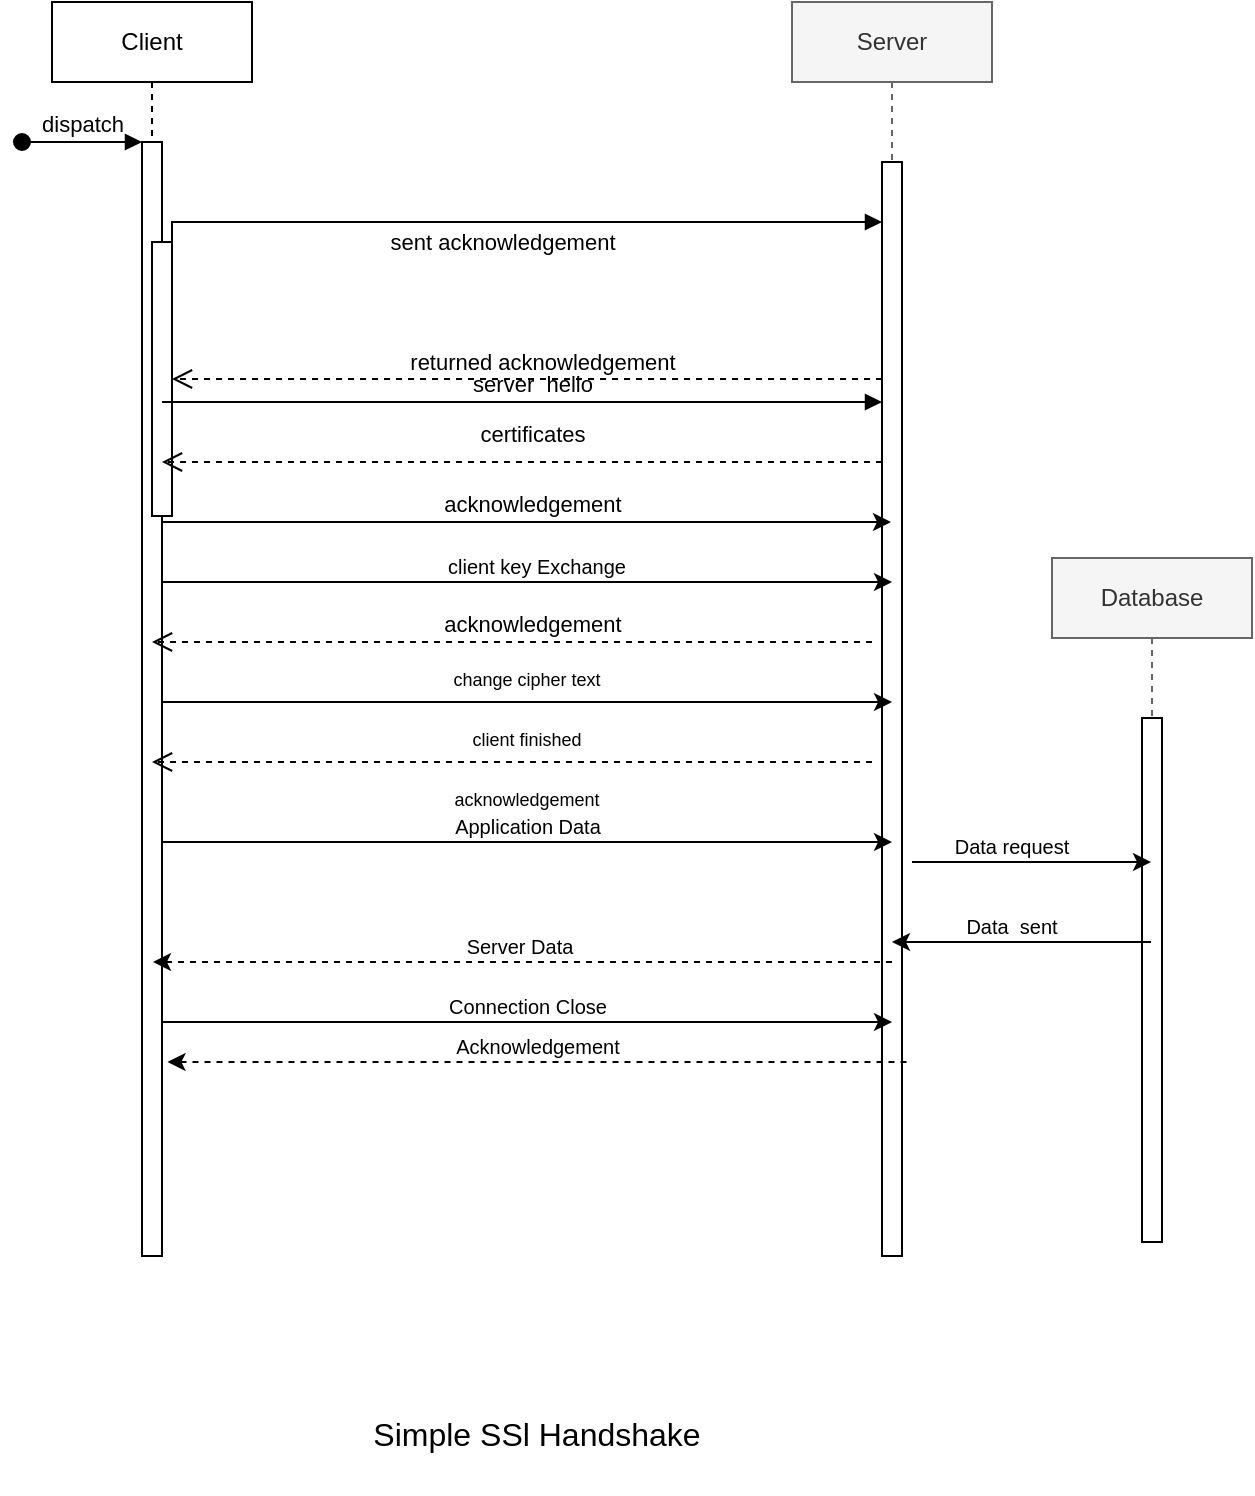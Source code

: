 <mxfile version="21.7.5" type="device">
  <diagram name="Page-1" id="2YBvvXClWsGukQMizWep">
    <mxGraphModel dx="1035" dy="525" grid="1" gridSize="9" guides="1" tooltips="1" connect="1" arrows="1" fold="1" page="1" pageScale="1" pageWidth="850" pageHeight="1100" math="0" shadow="0">
      <root>
        <mxCell id="0" />
        <mxCell id="1" parent="0" />
        <mxCell id="aM9ryv3xv72pqoxQDRHE-1" value="Client" style="shape=umlLifeline;perimeter=lifelinePerimeter;whiteSpace=wrap;html=1;container=0;dropTarget=0;collapsible=0;recursiveResize=0;outlineConnect=0;portConstraint=eastwest;newEdgeStyle={&quot;edgeStyle&quot;:&quot;elbowEdgeStyle&quot;,&quot;elbow&quot;:&quot;vertical&quot;,&quot;curved&quot;:0,&quot;rounded&quot;:0};" parent="1" vertex="1">
          <mxGeometry x="130" y="154" width="100" height="627" as="geometry" />
        </mxCell>
        <mxCell id="aM9ryv3xv72pqoxQDRHE-2" value="" style="html=1;points=[];perimeter=orthogonalPerimeter;outlineConnect=0;targetShapes=umlLifeline;portConstraint=eastwest;newEdgeStyle={&quot;edgeStyle&quot;:&quot;elbowEdgeStyle&quot;,&quot;elbow&quot;:&quot;vertical&quot;,&quot;curved&quot;:0,&quot;rounded&quot;:0};" parent="aM9ryv3xv72pqoxQDRHE-1" vertex="1">
          <mxGeometry x="45" y="70" width="10" height="557" as="geometry" />
        </mxCell>
        <mxCell id="aM9ryv3xv72pqoxQDRHE-3" value="dispatch" style="html=1;verticalAlign=bottom;startArrow=oval;endArrow=block;startSize=8;edgeStyle=elbowEdgeStyle;elbow=vertical;curved=0;rounded=0;" parent="aM9ryv3xv72pqoxQDRHE-1" target="aM9ryv3xv72pqoxQDRHE-2" edge="1">
          <mxGeometry relative="1" as="geometry">
            <mxPoint x="-15" y="70" as="sourcePoint" />
          </mxGeometry>
        </mxCell>
        <mxCell id="aM9ryv3xv72pqoxQDRHE-4" value="" style="html=1;points=[];perimeter=orthogonalPerimeter;outlineConnect=0;targetShapes=umlLifeline;portConstraint=eastwest;newEdgeStyle={&quot;edgeStyle&quot;:&quot;elbowEdgeStyle&quot;,&quot;elbow&quot;:&quot;vertical&quot;,&quot;curved&quot;:0,&quot;rounded&quot;:0};" parent="aM9ryv3xv72pqoxQDRHE-1" vertex="1">
          <mxGeometry x="50" y="120" width="10" height="137" as="geometry" />
        </mxCell>
        <mxCell id="aM9ryv3xv72pqoxQDRHE-5" value="Server" style="shape=umlLifeline;perimeter=lifelinePerimeter;whiteSpace=wrap;html=1;container=0;dropTarget=0;collapsible=0;recursiveResize=0;outlineConnect=0;portConstraint=eastwest;newEdgeStyle={&quot;edgeStyle&quot;:&quot;elbowEdgeStyle&quot;,&quot;elbow&quot;:&quot;vertical&quot;,&quot;curved&quot;:0,&quot;rounded&quot;:0};fillColor=#f5f5f5;strokeColor=#666666;fontColor=#333333;" parent="1" vertex="1">
          <mxGeometry x="500" y="154" width="100" height="627" as="geometry" />
        </mxCell>
        <mxCell id="aM9ryv3xv72pqoxQDRHE-6" value="" style="html=1;points=[];perimeter=orthogonalPerimeter;outlineConnect=0;targetShapes=umlLifeline;portConstraint=eastwest;newEdgeStyle={&quot;edgeStyle&quot;:&quot;elbowEdgeStyle&quot;,&quot;elbow&quot;:&quot;vertical&quot;,&quot;curved&quot;:0,&quot;rounded&quot;:0};" parent="aM9ryv3xv72pqoxQDRHE-5" vertex="1">
          <mxGeometry x="45" y="80" width="10" height="547" as="geometry" />
        </mxCell>
        <mxCell id="aM9ryv3xv72pqoxQDRHE-7" value="server&amp;nbsp; hello" style="html=1;verticalAlign=bottom;endArrow=block;edgeStyle=elbowEdgeStyle;elbow=horizontal;curved=0;rounded=0;" parent="1" source="aM9ryv3xv72pqoxQDRHE-2" target="aM9ryv3xv72pqoxQDRHE-6" edge="1">
          <mxGeometry x="0.028" relative="1" as="geometry">
            <mxPoint x="195" y="234" as="sourcePoint" />
            <Array as="points">
              <mxPoint x="370" y="354" />
            </Array>
            <mxPoint as="offset" />
          </mxGeometry>
        </mxCell>
        <mxCell id="aM9ryv3xv72pqoxQDRHE-8" value="certificates" style="html=1;verticalAlign=bottom;endArrow=open;dashed=1;endSize=8;edgeStyle=elbowEdgeStyle;elbow=vertical;curved=0;rounded=0;" parent="1" source="aM9ryv3xv72pqoxQDRHE-6" target="aM9ryv3xv72pqoxQDRHE-2" edge="1">
          <mxGeometry x="-0.029" y="-5" relative="1" as="geometry">
            <mxPoint x="195" y="309" as="targetPoint" />
            <Array as="points">
              <mxPoint x="190" y="384" />
            </Array>
            <mxPoint as="offset" />
          </mxGeometry>
        </mxCell>
        <mxCell id="1_ZQMiGHFUYt3WeTWLkC-4" value="" style="endArrow=classic;html=1;rounded=0;" edge="1" parent="1" source="aM9ryv3xv72pqoxQDRHE-2" target="aM9ryv3xv72pqoxQDRHE-5">
          <mxGeometry width="50" height="50" relative="1" as="geometry">
            <mxPoint x="300" y="444" as="sourcePoint" />
            <mxPoint x="240.0" y="424" as="targetPoint" />
            <Array as="points">
              <mxPoint x="360" y="414" />
            </Array>
          </mxGeometry>
        </mxCell>
        <mxCell id="1_ZQMiGHFUYt3WeTWLkC-6" style="edgeStyle=orthogonalEdgeStyle;rounded=0;orthogonalLoop=1;jettySize=auto;html=1;exitX=0.5;exitY=1;exitDx=0;exitDy=0;" edge="1" parent="1">
          <mxGeometry relative="1" as="geometry">
            <mxPoint x="380" y="434" as="sourcePoint" />
            <mxPoint x="380" y="434" as="targetPoint" />
          </mxGeometry>
        </mxCell>
        <mxCell id="1_ZQMiGHFUYt3WeTWLkC-7" value="acknowledgement" style="html=1;verticalAlign=bottom;endArrow=open;dashed=1;endSize=8;edgeStyle=elbowEdgeStyle;elbow=vertical;curved=0;rounded=0;" edge="1" parent="1">
          <mxGeometry x="-0.056" y="-60" relative="1" as="geometry">
            <mxPoint x="180" y="474" as="targetPoint" />
            <Array as="points">
              <mxPoint x="185" y="474" />
            </Array>
            <mxPoint x="540" y="474" as="sourcePoint" />
            <mxPoint as="offset" />
          </mxGeometry>
        </mxCell>
        <mxCell id="1_ZQMiGHFUYt3WeTWLkC-8" value="change cipher text" style="text;strokeColor=none;align=center;fillColor=none;html=1;verticalAlign=middle;whiteSpace=wrap;rounded=0;fontSize=9;" vertex="1" parent="1">
          <mxGeometry x="315" y="454" width="105" height="77" as="geometry" />
        </mxCell>
        <mxCell id="1_ZQMiGHFUYt3WeTWLkC-9" value="" style="endArrow=classic;html=1;rounded=0;" edge="1" parent="1">
          <mxGeometry width="50" height="50" relative="1" as="geometry">
            <mxPoint x="185" y="444" as="sourcePoint" />
            <mxPoint x="550" y="444" as="targetPoint" />
            <Array as="points" />
          </mxGeometry>
        </mxCell>
        <mxCell id="1_ZQMiGHFUYt3WeTWLkC-10" value="client key Exchange" style="text;strokeColor=none;align=center;fillColor=none;html=1;verticalAlign=top;whiteSpace=wrap;rounded=0;fontSize=10;" vertex="1" parent="1">
          <mxGeometry x="320" y="424" width="105" height="87" as="geometry" />
        </mxCell>
        <mxCell id="1_ZQMiGHFUYt3WeTWLkC-11" value="" style="endArrow=classic;html=1;rounded=0;" edge="1" parent="1">
          <mxGeometry width="50" height="50" relative="1" as="geometry">
            <mxPoint x="185" y="504" as="sourcePoint" />
            <mxPoint x="550" y="504" as="targetPoint" />
            <Array as="points" />
          </mxGeometry>
        </mxCell>
        <mxCell id="1_ZQMiGHFUYt3WeTWLkC-12" value="client finished" style="text;strokeColor=none;align=center;fillColor=none;html=1;verticalAlign=middle;whiteSpace=wrap;rounded=0;fontSize=9;" vertex="1" parent="1">
          <mxGeometry x="315" y="484" width="105" height="77" as="geometry" />
        </mxCell>
        <mxCell id="1_ZQMiGHFUYt3WeTWLkC-13" value="acknowledgement" style="html=1;verticalAlign=bottom;endArrow=open;dashed=1;endSize=8;edgeStyle=elbowEdgeStyle;elbow=vertical;curved=0;rounded=0;" edge="1" parent="1">
          <mxGeometry x="-0.056" y="-60" relative="1" as="geometry">
            <mxPoint x="180" y="534" as="targetPoint" />
            <Array as="points">
              <mxPoint x="185" y="534" />
            </Array>
            <mxPoint x="540" y="534" as="sourcePoint" />
            <mxPoint as="offset" />
          </mxGeometry>
        </mxCell>
        <mxCell id="1_ZQMiGHFUYt3WeTWLkC-14" value="acknowledgement" style="text;strokeColor=none;align=center;fillColor=none;html=1;verticalAlign=middle;whiteSpace=wrap;rounded=0;fontSize=9;" vertex="1" parent="1">
          <mxGeometry x="315" y="514" width="105" height="77" as="geometry" />
        </mxCell>
        <mxCell id="1_ZQMiGHFUYt3WeTWLkC-16" value="" style="endArrow=classic;html=1;rounded=0;" edge="1" parent="1">
          <mxGeometry width="50" height="50" relative="1" as="geometry">
            <mxPoint x="185" y="574" as="sourcePoint" />
            <mxPoint x="550" y="574" as="targetPoint" />
            <Array as="points" />
          </mxGeometry>
        </mxCell>
        <mxCell id="1_ZQMiGHFUYt3WeTWLkC-17" value="Application Data" style="text;strokeColor=none;align=center;fillColor=none;html=1;verticalAlign=top;whiteSpace=wrap;rounded=0;fontSize=10;" vertex="1" parent="1">
          <mxGeometry x="323.75" y="554" width="87.5" height="87" as="geometry" />
        </mxCell>
        <mxCell id="1_ZQMiGHFUYt3WeTWLkC-18" value="Database" style="shape=umlLifeline;perimeter=lifelinePerimeter;whiteSpace=wrap;html=1;container=0;dropTarget=0;collapsible=0;recursiveResize=0;outlineConnect=0;portConstraint=eastwest;newEdgeStyle={&quot;edgeStyle&quot;:&quot;elbowEdgeStyle&quot;,&quot;elbow&quot;:&quot;vertical&quot;,&quot;curved&quot;:0,&quot;rounded&quot;:0};fillColor=#f5f5f5;strokeColor=#666666;fontColor=#333333;" vertex="1" parent="1">
          <mxGeometry x="630" y="432" width="100" height="342" as="geometry" />
        </mxCell>
        <mxCell id="1_ZQMiGHFUYt3WeTWLkC-19" value="" style="html=1;points=[];perimeter=orthogonalPerimeter;outlineConnect=0;targetShapes=umlLifeline;portConstraint=eastwest;newEdgeStyle={&quot;edgeStyle&quot;:&quot;elbowEdgeStyle&quot;,&quot;elbow&quot;:&quot;vertical&quot;,&quot;curved&quot;:0,&quot;rounded&quot;:0};" vertex="1" parent="1_ZQMiGHFUYt3WeTWLkC-18">
          <mxGeometry x="45" y="80" width="10" height="262" as="geometry" />
        </mxCell>
        <mxCell id="1_ZQMiGHFUYt3WeTWLkC-20" value="" style="endArrow=classic;html=1;rounded=0;" edge="1" parent="1">
          <mxGeometry width="50" height="50" relative="1" as="geometry">
            <mxPoint x="560" y="584" as="sourcePoint" />
            <mxPoint x="679.5" y="584" as="targetPoint" />
            <Array as="points">
              <mxPoint x="590" y="584" />
              <mxPoint x="620" y="584" />
            </Array>
          </mxGeometry>
        </mxCell>
        <mxCell id="1_ZQMiGHFUYt3WeTWLkC-21" value="" style="edgeStyle=none;orthogonalLoop=1;jettySize=auto;html=1;rounded=0;" edge="1" parent="1" source="1_ZQMiGHFUYt3WeTWLkC-18" target="aM9ryv3xv72pqoxQDRHE-5">
          <mxGeometry width="80" relative="1" as="geometry">
            <mxPoint x="620" y="644" as="sourcePoint" />
            <mxPoint x="640" y="634" as="targetPoint" />
            <Array as="points">
              <mxPoint x="620" y="624" />
            </Array>
          </mxGeometry>
        </mxCell>
        <mxCell id="1_ZQMiGHFUYt3WeTWLkC-22" value="Data request" style="text;strokeColor=none;align=center;fillColor=none;html=1;verticalAlign=top;whiteSpace=wrap;rounded=0;fontSize=10;" vertex="1" parent="1">
          <mxGeometry x="550" y="564" width="120" height="87" as="geometry" />
        </mxCell>
        <mxCell id="1_ZQMiGHFUYt3WeTWLkC-23" value="Data&amp;nbsp; sent" style="text;strokeColor=none;align=center;fillColor=none;html=1;verticalAlign=top;whiteSpace=wrap;rounded=0;fontSize=10;" vertex="1" parent="1">
          <mxGeometry x="550" y="604" width="120" height="87" as="geometry" />
        </mxCell>
        <mxCell id="1_ZQMiGHFUYt3WeTWLkC-24" value="" style="endArrow=classic;rounded=0;html=1;dashed=1;" edge="1" parent="1">
          <mxGeometry width="50" height="50" relative="1" as="geometry">
            <mxPoint x="550" y="634" as="sourcePoint" />
            <mxPoint x="180.5" y="634" as="targetPoint" />
          </mxGeometry>
        </mxCell>
        <mxCell id="1_ZQMiGHFUYt3WeTWLkC-25" value="Server Data" style="text;strokeColor=none;align=center;fillColor=none;html=1;verticalAlign=top;whiteSpace=wrap;rounded=0;fontSize=10;" vertex="1" parent="1">
          <mxGeometry x="320" y="614" width="87.5" height="87" as="geometry" />
        </mxCell>
        <mxCell id="1_ZQMiGHFUYt3WeTWLkC-28" value="" style="endArrow=classic;html=1;rounded=0;" edge="1" parent="1">
          <mxGeometry width="50" height="50" relative="1" as="geometry">
            <mxPoint x="185" y="664" as="sourcePoint" />
            <mxPoint x="550" y="664" as="targetPoint" />
            <Array as="points" />
          </mxGeometry>
        </mxCell>
        <mxCell id="1_ZQMiGHFUYt3WeTWLkC-29" value="Connection Close" style="text;strokeColor=none;align=center;fillColor=none;html=1;verticalAlign=top;whiteSpace=wrap;rounded=0;fontSize=10;" vertex="1" parent="1">
          <mxGeometry x="323.75" y="644" width="87.5" height="87" as="geometry" />
        </mxCell>
        <mxCell id="1_ZQMiGHFUYt3WeTWLkC-30" value="" style="endArrow=classic;rounded=0;html=1;dashed=1;" edge="1" parent="1">
          <mxGeometry width="50" height="50" relative="1" as="geometry">
            <mxPoint x="557.25" y="684" as="sourcePoint" />
            <mxPoint x="187.75" y="684" as="targetPoint" />
          </mxGeometry>
        </mxCell>
        <mxCell id="1_ZQMiGHFUYt3WeTWLkC-31" value="Acknowledgement" style="text;strokeColor=none;align=center;fillColor=none;html=1;verticalAlign=top;whiteSpace=wrap;rounded=0;fontSize=10;" vertex="1" parent="1">
          <mxGeometry x="328.75" y="664" width="87.5" height="87" as="geometry" />
        </mxCell>
        <mxCell id="aM9ryv3xv72pqoxQDRHE-9" value="sent acknowledgement" style="html=1;verticalAlign=middle;endArrow=block;edgeStyle=elbowEdgeStyle;elbow=vertical;curved=0;rounded=0;" parent="1" source="aM9ryv3xv72pqoxQDRHE-4" target="aM9ryv3xv72pqoxQDRHE-6" edge="1">
          <mxGeometry x="-0.041" y="-10" relative="1" as="geometry">
            <Array as="points">
              <mxPoint x="190" y="264" />
            </Array>
            <mxPoint x="175" y="264" as="targetPoint" />
            <mxPoint as="offset" />
          </mxGeometry>
        </mxCell>
        <mxCell id="aM9ryv3xv72pqoxQDRHE-10" value="returned acknowledgement" style="html=1;verticalAlign=bottom;endArrow=open;dashed=1;endSize=8;edgeStyle=elbowEdgeStyle;elbow=vertical;curved=0;rounded=0;" parent="1" source="aM9ryv3xv72pqoxQDRHE-6" target="aM9ryv3xv72pqoxQDRHE-4" edge="1">
          <mxGeometry x="-0.042" relative="1" as="geometry">
            <Array as="points" />
            <mxPoint x="175" y="339" as="sourcePoint" />
            <mxPoint as="offset" />
          </mxGeometry>
        </mxCell>
        <mxCell id="1_ZQMiGHFUYt3WeTWLkC-33" value="&lt;font style=&quot;font-size: 16px;&quot;&gt;Simple SSl Handshake&lt;/font&gt;" style="text;strokeColor=none;align=center;fillColor=default;html=1;verticalAlign=middle;whiteSpace=wrap;rounded=0;gradientColor=none;strokeWidth=8;" vertex="1" parent="1">
          <mxGeometry x="255.25" y="840" width="234.5" height="60" as="geometry" />
        </mxCell>
      </root>
    </mxGraphModel>
  </diagram>
</mxfile>

